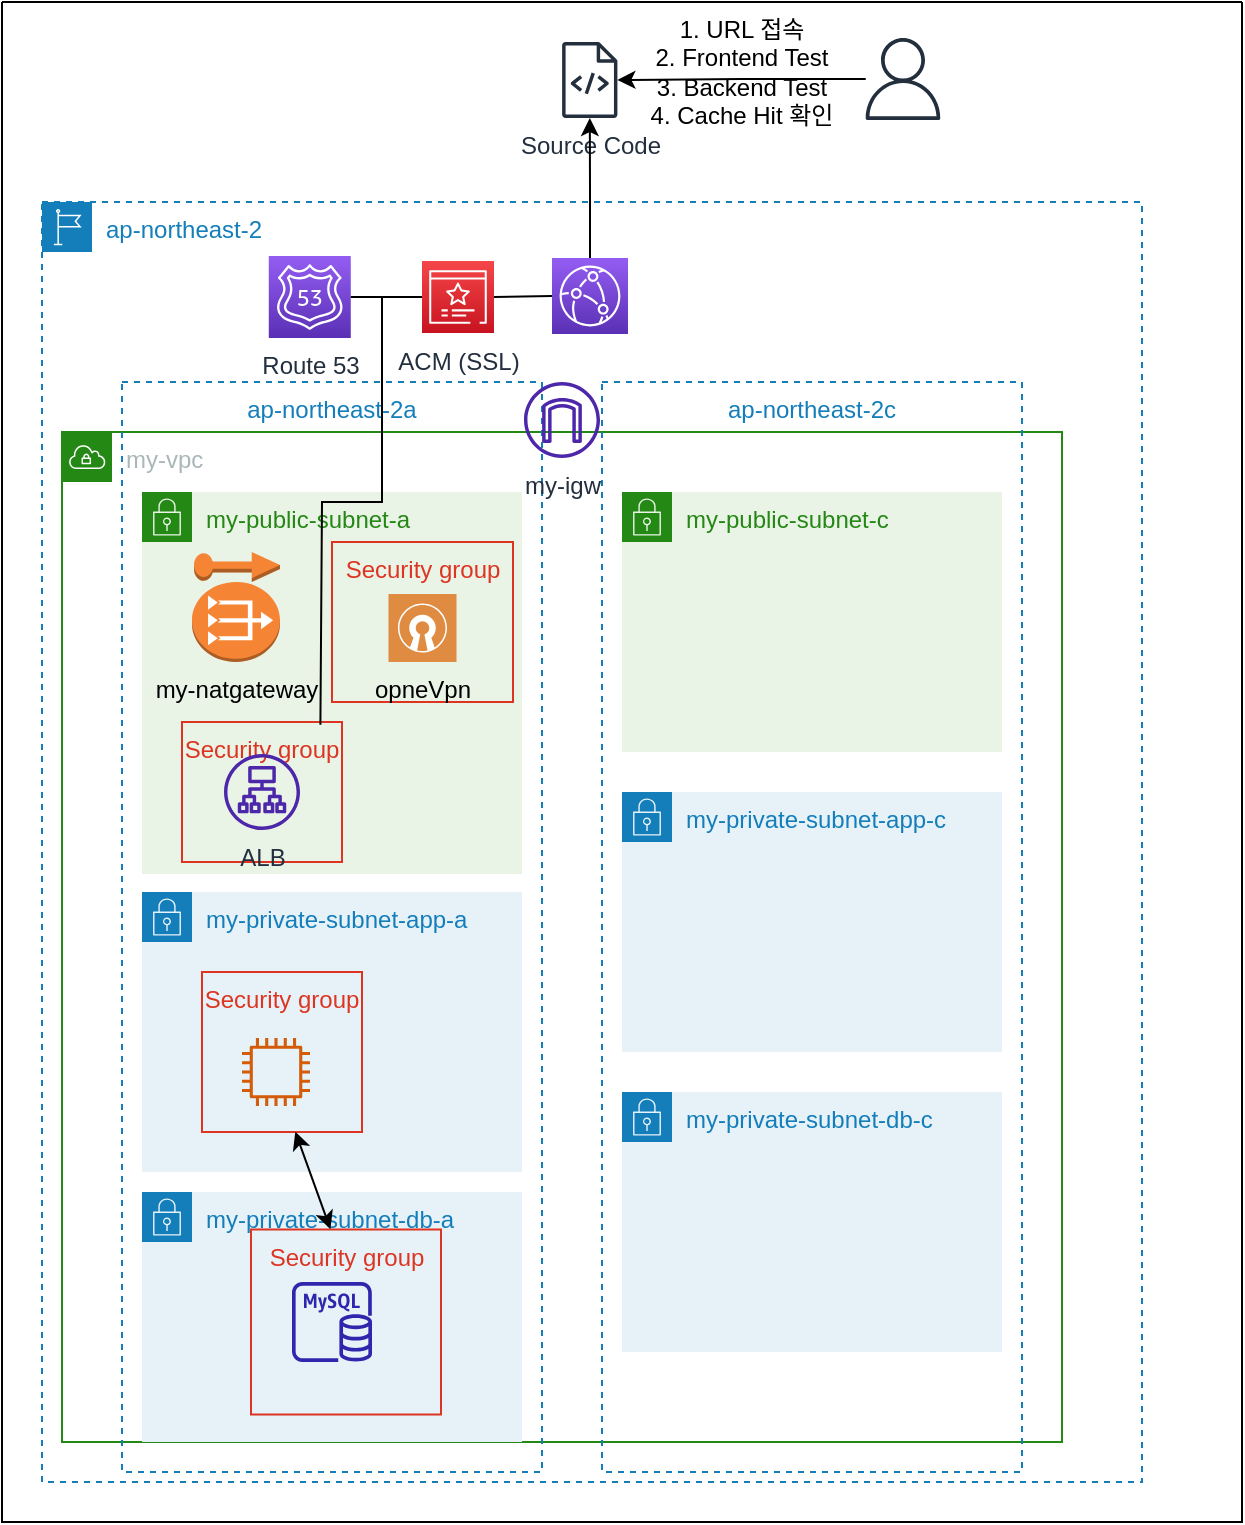 <mxfile version="21.6.6" type="github">
  <diagram name="페이지-1" id="v46Kw6hZMWN8n9hihEqH">
    <mxGraphModel dx="819" dy="898" grid="1" gridSize="10" guides="1" tooltips="1" connect="1" arrows="1" fold="1" page="1" pageScale="1" pageWidth="827" pageHeight="1169" math="0" shadow="0">
      <root>
        <mxCell id="0" />
        <mxCell id="1" parent="0" />
        <mxCell id="Re4XzMObqfCqmsB2IL9Q-99" value="" style="swimlane;startSize=0;" parent="1" vertex="1">
          <mxGeometry x="50" y="50" width="620" height="760" as="geometry" />
        </mxCell>
        <mxCell id="Re4XzMObqfCqmsB2IL9Q-1" value="ap-northeast-2" style="points=[[0,0],[0.25,0],[0.5,0],[0.75,0],[1,0],[1,0.25],[1,0.5],[1,0.75],[1,1],[0.75,1],[0.5,1],[0.25,1],[0,1],[0,0.75],[0,0.5],[0,0.25]];outlineConnect=0;gradientColor=none;html=1;whiteSpace=wrap;fontSize=12;fontStyle=0;container=1;pointerEvents=0;collapsible=0;recursiveResize=0;shape=mxgraph.aws4.group;grIcon=mxgraph.aws4.group_region;strokeColor=#147EBA;fillColor=none;verticalAlign=top;align=left;spacingLeft=30;fontColor=#147EBA;dashed=1;" parent="Re4XzMObqfCqmsB2IL9Q-99" vertex="1">
          <mxGeometry x="20" y="100" width="550" height="640" as="geometry" />
        </mxCell>
        <mxCell id="Re4XzMObqfCqmsB2IL9Q-2" value="my-vpc" style="points=[[0,0],[0.25,0],[0.5,0],[0.75,0],[1,0],[1,0.25],[1,0.5],[1,0.75],[1,1],[0.75,1],[0.5,1],[0.25,1],[0,1],[0,0.75],[0,0.5],[0,0.25]];outlineConnect=0;gradientColor=none;html=1;whiteSpace=wrap;fontSize=12;fontStyle=0;container=1;pointerEvents=0;collapsible=0;recursiveResize=0;shape=mxgraph.aws4.group;grIcon=mxgraph.aws4.group_vpc;strokeColor=#248814;fillColor=none;verticalAlign=top;align=left;spacingLeft=30;fontColor=#AAB7B8;dashed=0;" parent="Re4XzMObqfCqmsB2IL9Q-1" vertex="1">
          <mxGeometry x="10" y="115" width="500" height="505" as="geometry" />
        </mxCell>
        <mxCell id="Re4XzMObqfCqmsB2IL9Q-4" value="ap-northeast-2c" style="fillColor=none;strokeColor=#147EBA;dashed=1;verticalAlign=top;fontStyle=0;fontColor=#147EBA;whiteSpace=wrap;html=1;" parent="Re4XzMObqfCqmsB2IL9Q-2" vertex="1">
          <mxGeometry x="270" y="-25" width="210" height="545" as="geometry" />
        </mxCell>
        <mxCell id="Re4XzMObqfCqmsB2IL9Q-3" value="ap-northeast-2a" style="fillColor=none;strokeColor=#147EBA;dashed=1;verticalAlign=top;fontStyle=0;fontColor=#147EBA;whiteSpace=wrap;html=1;" parent="Re4XzMObqfCqmsB2IL9Q-2" vertex="1">
          <mxGeometry x="30" y="-25" width="210" height="545" as="geometry" />
        </mxCell>
        <mxCell id="Re4XzMObqfCqmsB2IL9Q-5" value="my-public-subnet-a" style="points=[[0,0],[0.25,0],[0.5,0],[0.75,0],[1,0],[1,0.25],[1,0.5],[1,0.75],[1,1],[0.75,1],[0.5,1],[0.25,1],[0,1],[0,0.75],[0,0.5],[0,0.25]];outlineConnect=0;gradientColor=none;html=1;whiteSpace=wrap;fontSize=12;fontStyle=0;container=1;pointerEvents=0;collapsible=0;recursiveResize=0;shape=mxgraph.aws4.group;grIcon=mxgraph.aws4.group_security_group;grStroke=0;strokeColor=#248814;fillColor=#E9F3E6;verticalAlign=top;align=left;spacingLeft=30;fontColor=#248814;dashed=0;" parent="Re4XzMObqfCqmsB2IL9Q-2" vertex="1">
          <mxGeometry x="40" y="30" width="190" height="191" as="geometry" />
        </mxCell>
        <mxCell id="Re4XzMObqfCqmsB2IL9Q-92" value="Security group" style="fillColor=none;strokeColor=#DD3522;verticalAlign=top;fontStyle=0;fontColor=#DD3522;whiteSpace=wrap;html=1;" parent="Re4XzMObqfCqmsB2IL9Q-5" vertex="1">
          <mxGeometry x="95" y="25" width="90.5" height="80" as="geometry" />
        </mxCell>
        <mxCell id="Re4XzMObqfCqmsB2IL9Q-91" value="opneVpn" style="sketch=0;pointerEvents=1;shadow=0;dashed=0;html=1;strokeColor=none;fillColor=#DF8C42;labelPosition=center;verticalLabelPosition=bottom;verticalAlign=top;align=center;outlineConnect=0;shape=mxgraph.veeam2.open_vpn;" parent="Re4XzMObqfCqmsB2IL9Q-5" vertex="1">
          <mxGeometry x="123.25" y="51" width="34" height="34" as="geometry" />
        </mxCell>
        <mxCell id="whf_MD7dpo_F-JLpSCtN-28" value="Security group" style="fillColor=none;strokeColor=#DD3522;verticalAlign=top;fontStyle=0;fontColor=#DD3522;whiteSpace=wrap;html=1;" vertex="1" parent="Re4XzMObqfCqmsB2IL9Q-5">
          <mxGeometry x="20.0" y="115" width="80" height="70" as="geometry" />
        </mxCell>
        <mxCell id="whf_MD7dpo_F-JLpSCtN-2" value="ALB" style="sketch=0;outlineConnect=0;fontColor=#232F3E;gradientColor=none;fillColor=#4D27AA;strokeColor=none;dashed=0;verticalLabelPosition=bottom;verticalAlign=top;align=center;html=1;fontSize=12;fontStyle=0;aspect=fixed;pointerEvents=1;shape=mxgraph.aws4.application_load_balancer;" vertex="1" parent="Re4XzMObqfCqmsB2IL9Q-5">
          <mxGeometry x="41" y="131" width="38" height="38" as="geometry" />
        </mxCell>
        <mxCell id="Re4XzMObqfCqmsB2IL9Q-6" value="my-private-subnet-app-a" style="points=[[0,0],[0.25,0],[0.5,0],[0.75,0],[1,0],[1,0.25],[1,0.5],[1,0.75],[1,1],[0.75,1],[0.5,1],[0.25,1],[0,1],[0,0.75],[0,0.5],[0,0.25]];outlineConnect=0;gradientColor=none;html=1;whiteSpace=wrap;fontSize=12;fontStyle=0;container=1;pointerEvents=0;collapsible=0;recursiveResize=0;shape=mxgraph.aws4.group;grIcon=mxgraph.aws4.group_security_group;grStroke=0;strokeColor=#147EBA;fillColor=#E6F2F8;verticalAlign=top;align=left;spacingLeft=30;fontColor=#147EBA;dashed=0;" parent="Re4XzMObqfCqmsB2IL9Q-2" vertex="1">
          <mxGeometry x="40" y="230" width="190" height="140" as="geometry" />
        </mxCell>
        <mxCell id="whf_MD7dpo_F-JLpSCtN-25" value="Security group" style="fillColor=none;strokeColor=#DD3522;verticalAlign=top;fontStyle=0;fontColor=#DD3522;whiteSpace=wrap;html=1;" vertex="1" parent="Re4XzMObqfCqmsB2IL9Q-6">
          <mxGeometry x="30" y="40" width="80" height="80" as="geometry" />
        </mxCell>
        <mxCell id="whf_MD7dpo_F-JLpSCtN-27" value="" style="sketch=0;outlineConnect=0;fontColor=#232F3E;gradientColor=none;fillColor=#D45B07;strokeColor=none;dashed=0;verticalLabelPosition=bottom;verticalAlign=top;align=center;html=1;fontSize=12;fontStyle=0;aspect=fixed;pointerEvents=1;shape=mxgraph.aws4.instance2;" vertex="1" parent="Re4XzMObqfCqmsB2IL9Q-6">
          <mxGeometry x="50" y="73" width="34" height="34" as="geometry" />
        </mxCell>
        <mxCell id="Re4XzMObqfCqmsB2IL9Q-7" value="my-private-subnet-db-a" style="points=[[0,0],[0.25,0],[0.5,0],[0.75,0],[1,0],[1,0.25],[1,0.5],[1,0.75],[1,1],[0.75,1],[0.5,1],[0.25,1],[0,1],[0,0.75],[0,0.5],[0,0.25]];outlineConnect=0;gradientColor=none;html=1;whiteSpace=wrap;fontSize=12;fontStyle=0;container=1;pointerEvents=0;collapsible=0;recursiveResize=0;shape=mxgraph.aws4.group;grIcon=mxgraph.aws4.group_security_group;grStroke=0;strokeColor=#147EBA;fillColor=#E6F2F8;verticalAlign=top;align=left;spacingLeft=30;fontColor=#147EBA;dashed=0;" parent="Re4XzMObqfCqmsB2IL9Q-2" vertex="1">
          <mxGeometry x="40" y="380" width="190" height="125" as="geometry" />
        </mxCell>
        <mxCell id="whf_MD7dpo_F-JLpSCtN-26" value="Security group" style="fillColor=none;strokeColor=#DD3522;verticalAlign=top;fontStyle=0;fontColor=#DD3522;whiteSpace=wrap;html=1;" vertex="1" parent="Re4XzMObqfCqmsB2IL9Q-7">
          <mxGeometry x="54.5" y="18.75" width="95" height="92.5" as="geometry" />
        </mxCell>
        <mxCell id="Re4XzMObqfCqmsB2IL9Q-8" value="my-public-subnet-c" style="points=[[0,0],[0.25,0],[0.5,0],[0.75,0],[1,0],[1,0.25],[1,0.5],[1,0.75],[1,1],[0.75,1],[0.5,1],[0.25,1],[0,1],[0,0.75],[0,0.5],[0,0.25]];outlineConnect=0;gradientColor=none;html=1;whiteSpace=wrap;fontSize=12;fontStyle=0;container=1;pointerEvents=0;collapsible=0;recursiveResize=0;shape=mxgraph.aws4.group;grIcon=mxgraph.aws4.group_security_group;grStroke=0;strokeColor=#248814;fillColor=#E9F3E6;verticalAlign=top;align=left;spacingLeft=30;fontColor=#248814;dashed=0;" parent="Re4XzMObqfCqmsB2IL9Q-2" vertex="1">
          <mxGeometry x="280" y="30" width="190" height="130" as="geometry" />
        </mxCell>
        <mxCell id="Re4XzMObqfCqmsB2IL9Q-10" value="my-private-subnet-app-c" style="points=[[0,0],[0.25,0],[0.5,0],[0.75,0],[1,0],[1,0.25],[1,0.5],[1,0.75],[1,1],[0.75,1],[0.5,1],[0.25,1],[0,1],[0,0.75],[0,0.5],[0,0.25]];outlineConnect=0;gradientColor=none;html=1;whiteSpace=wrap;fontSize=12;fontStyle=0;container=1;pointerEvents=0;collapsible=0;recursiveResize=0;shape=mxgraph.aws4.group;grIcon=mxgraph.aws4.group_security_group;grStroke=0;strokeColor=#147EBA;fillColor=#E6F2F8;verticalAlign=top;align=left;spacingLeft=30;fontColor=#147EBA;dashed=0;" parent="Re4XzMObqfCqmsB2IL9Q-2" vertex="1">
          <mxGeometry x="280" y="180" width="190" height="130" as="geometry" />
        </mxCell>
        <mxCell id="Re4XzMObqfCqmsB2IL9Q-11" value="my-private-subnet-db-c" style="points=[[0,0],[0.25,0],[0.5,0],[0.75,0],[1,0],[1,0.25],[1,0.5],[1,0.75],[1,1],[0.75,1],[0.5,1],[0.25,1],[0,1],[0,0.75],[0,0.5],[0,0.25]];outlineConnect=0;gradientColor=none;html=1;whiteSpace=wrap;fontSize=12;fontStyle=0;container=1;pointerEvents=0;collapsible=0;recursiveResize=0;shape=mxgraph.aws4.group;grIcon=mxgraph.aws4.group_security_group;grStroke=0;strokeColor=#147EBA;fillColor=#E6F2F8;verticalAlign=top;align=left;spacingLeft=30;fontColor=#147EBA;dashed=0;" parent="Re4XzMObqfCqmsB2IL9Q-2" vertex="1">
          <mxGeometry x="280" y="330" width="190" height="130" as="geometry" />
        </mxCell>
        <mxCell id="Re4XzMObqfCqmsB2IL9Q-90" value="" style="outlineConnect=0;dashed=0;verticalLabelPosition=bottom;verticalAlign=top;align=center;html=1;shape=mxgraph.aws3.elastic_ip;fillColor=#F58534;gradientColor=none;" parent="Re4XzMObqfCqmsB2IL9Q-2" vertex="1">
          <mxGeometry x="66" y="60" width="43" height="15" as="geometry" />
        </mxCell>
        <mxCell id="Re4XzMObqfCqmsB2IL9Q-12" value="my-natgateway" style="outlineConnect=0;dashed=0;verticalLabelPosition=bottom;verticalAlign=top;align=center;html=1;shape=mxgraph.aws3.vpc_nat_gateway;fillColor=#F58534;gradientColor=none;" parent="Re4XzMObqfCqmsB2IL9Q-2" vertex="1">
          <mxGeometry x="65" y="75" width="44" height="40" as="geometry" />
        </mxCell>
        <mxCell id="whf_MD7dpo_F-JLpSCtN-22" value="" style="sketch=0;outlineConnect=0;fontColor=#232F3E;gradientColor=none;fillColor=#2E27AD;strokeColor=none;dashed=0;verticalLabelPosition=bottom;verticalAlign=top;align=center;html=1;fontSize=12;fontStyle=0;aspect=fixed;pointerEvents=1;shape=mxgraph.aws4.rds_mysql_instance;" vertex="1" parent="Re4XzMObqfCqmsB2IL9Q-2">
          <mxGeometry x="115" y="425" width="40" height="40" as="geometry" />
        </mxCell>
        <mxCell id="whf_MD7dpo_F-JLpSCtN-23" value="" style="endArrow=classic;startArrow=classic;html=1;rounded=0;entryX=0.583;entryY=0.998;entryDx=0;entryDy=0;entryPerimeter=0;exitX=0.418;exitY=-0.002;exitDx=0;exitDy=0;exitPerimeter=0;" edge="1" parent="Re4XzMObqfCqmsB2IL9Q-2" source="whf_MD7dpo_F-JLpSCtN-26" target="whf_MD7dpo_F-JLpSCtN-25">
          <mxGeometry width="50" height="50" relative="1" as="geometry">
            <mxPoint x="130" y="425" as="sourcePoint" />
            <mxPoint x="108" y="360" as="targetPoint" />
          </mxGeometry>
        </mxCell>
        <mxCell id="Re4XzMObqfCqmsB2IL9Q-41" value="my-igw" style="sketch=0;outlineConnect=0;fontColor=#232F3E;gradientColor=none;fillColor=#4D27AA;strokeColor=none;dashed=0;verticalLabelPosition=bottom;verticalAlign=top;align=center;html=1;fontSize=12;fontStyle=0;aspect=fixed;pointerEvents=1;shape=mxgraph.aws4.internet_gateway;" parent="Re4XzMObqfCqmsB2IL9Q-1" vertex="1">
          <mxGeometry x="241" y="90" width="38" height="38" as="geometry" />
        </mxCell>
        <mxCell id="whf_MD7dpo_F-JLpSCtN-1" value="Route 53" style="sketch=0;points=[[0,0,0],[0.25,0,0],[0.5,0,0],[0.75,0,0],[1,0,0],[0,1,0],[0.25,1,0],[0.5,1,0],[0.75,1,0],[1,1,0],[0,0.25,0],[0,0.5,0],[0,0.75,0],[1,0.25,0],[1,0.5,0],[1,0.75,0]];outlineConnect=0;fontColor=#232F3E;gradientColor=#945DF2;gradientDirection=north;fillColor=#5A30B5;strokeColor=#ffffff;dashed=0;verticalLabelPosition=bottom;verticalAlign=top;align=center;html=1;fontSize=12;fontStyle=0;aspect=fixed;shape=mxgraph.aws4.resourceIcon;resIcon=mxgraph.aws4.route_53;" vertex="1" parent="Re4XzMObqfCqmsB2IL9Q-1">
          <mxGeometry x="113.39" y="27" width="41" height="41" as="geometry" />
        </mxCell>
        <mxCell id="whf_MD7dpo_F-JLpSCtN-10" value="ACM (SSL)" style="sketch=0;points=[[0,0,0],[0.25,0,0],[0.5,0,0],[0.75,0,0],[1,0,0],[0,1,0],[0.25,1,0],[0.5,1,0],[0.75,1,0],[1,1,0],[0,0.25,0],[0,0.5,0],[0,0.75,0],[1,0.25,0],[1,0.5,0],[1,0.75,0]];outlineConnect=0;fontColor=#232F3E;gradientColor=#F54749;gradientDirection=north;fillColor=#C7131F;strokeColor=#ffffff;dashed=0;verticalLabelPosition=bottom;verticalAlign=top;align=center;html=1;fontSize=12;fontStyle=0;aspect=fixed;shape=mxgraph.aws4.resourceIcon;resIcon=mxgraph.aws4.certificate_manager_3;" vertex="1" parent="Re4XzMObqfCqmsB2IL9Q-1">
          <mxGeometry x="190" y="29.5" width="36" height="36" as="geometry" />
        </mxCell>
        <mxCell id="whf_MD7dpo_F-JLpSCtN-30" value="" style="endArrow=none;html=1;rounded=0;exitX=1;exitY=0.5;exitDx=0;exitDy=0;exitPerimeter=0;entryX=0;entryY=0.5;entryDx=0;entryDy=0;entryPerimeter=0;" edge="1" parent="Re4XzMObqfCqmsB2IL9Q-1" source="whf_MD7dpo_F-JLpSCtN-1" target="whf_MD7dpo_F-JLpSCtN-10">
          <mxGeometry width="50" height="50" relative="1" as="geometry">
            <mxPoint x="270" y="70" as="sourcePoint" />
            <mxPoint x="320" y="20" as="targetPoint" />
          </mxGeometry>
        </mxCell>
        <mxCell id="whf_MD7dpo_F-JLpSCtN-31" value="" style="sketch=0;points=[[0,0,0],[0.25,0,0],[0.5,0,0],[0.75,0,0],[1,0,0],[0,1,0],[0.25,1,0],[0.5,1,0],[0.75,1,0],[1,1,0],[0,0.25,0],[0,0.5,0],[0,0.75,0],[1,0.25,0],[1,0.5,0],[1,0.75,0]];outlineConnect=0;fontColor=#232F3E;gradientColor=#945DF2;gradientDirection=north;fillColor=#5A30B5;strokeColor=#ffffff;dashed=0;verticalLabelPosition=bottom;verticalAlign=top;align=center;html=1;fontSize=12;fontStyle=0;aspect=fixed;shape=mxgraph.aws4.resourceIcon;resIcon=mxgraph.aws4.cloudfront;" vertex="1" parent="Re4XzMObqfCqmsB2IL9Q-1">
          <mxGeometry x="255" y="28" width="38" height="38" as="geometry" />
        </mxCell>
        <mxCell id="whf_MD7dpo_F-JLpSCtN-32" value="" style="endArrow=none;html=1;rounded=0;exitX=1;exitY=0.5;exitDx=0;exitDy=0;exitPerimeter=0;entryX=0;entryY=0.5;entryDx=0;entryDy=0;entryPerimeter=0;" edge="1" parent="Re4XzMObqfCqmsB2IL9Q-1" source="whf_MD7dpo_F-JLpSCtN-10" target="whf_MD7dpo_F-JLpSCtN-31">
          <mxGeometry width="50" height="50" relative="1" as="geometry">
            <mxPoint x="164" y="58" as="sourcePoint" />
            <mxPoint x="200" y="58" as="targetPoint" />
          </mxGeometry>
        </mxCell>
        <mxCell id="whf_MD7dpo_F-JLpSCtN-34" value="" style="endArrow=none;html=1;rounded=0;entryX=0.865;entryY=0.02;entryDx=0;entryDy=0;entryPerimeter=0;" edge="1" parent="Re4XzMObqfCqmsB2IL9Q-1" target="whf_MD7dpo_F-JLpSCtN-28">
          <mxGeometry width="50" height="50" relative="1" as="geometry">
            <mxPoint x="170" y="48" as="sourcePoint" />
            <mxPoint x="400" y="20" as="targetPoint" />
            <Array as="points">
              <mxPoint x="170" y="110" />
              <mxPoint x="170" y="150" />
              <mxPoint x="140" y="150" />
            </Array>
          </mxGeometry>
        </mxCell>
        <mxCell id="whf_MD7dpo_F-JLpSCtN-3" value="Source Code" style="sketch=0;outlineConnect=0;fontColor=#232F3E;gradientColor=none;fillColor=#232F3D;strokeColor=none;dashed=0;verticalLabelPosition=bottom;verticalAlign=top;align=center;html=1;fontSize=12;fontStyle=0;aspect=fixed;pointerEvents=1;shape=mxgraph.aws4.source_code;" vertex="1" parent="Re4XzMObqfCqmsB2IL9Q-99">
          <mxGeometry x="280" y="20" width="27.77" height="38" as="geometry" />
        </mxCell>
        <mxCell id="whf_MD7dpo_F-JLpSCtN-5" style="edgeStyle=orthogonalEdgeStyle;rounded=0;orthogonalLoop=1;jettySize=auto;html=1;" edge="1" parent="Re4XzMObqfCqmsB2IL9Q-99" source="whf_MD7dpo_F-JLpSCtN-4" target="whf_MD7dpo_F-JLpSCtN-3">
          <mxGeometry relative="1" as="geometry" />
        </mxCell>
        <mxCell id="whf_MD7dpo_F-JLpSCtN-4" value="" style="sketch=0;outlineConnect=0;fontColor=#232F3E;gradientColor=none;fillColor=#232F3D;strokeColor=none;dashed=0;verticalLabelPosition=bottom;verticalAlign=top;align=center;html=1;fontSize=12;fontStyle=0;aspect=fixed;pointerEvents=1;shape=mxgraph.aws4.user;" vertex="1" parent="Re4XzMObqfCqmsB2IL9Q-99">
          <mxGeometry x="430" y="18" width="41" height="41" as="geometry" />
        </mxCell>
        <mxCell id="whf_MD7dpo_F-JLpSCtN-6" value="1. URL 접속&lt;br&gt;2. Frontend Test&lt;br&gt;3. Backend Test&lt;br&gt;4. Cache Hit 확인" style="text;html=1;strokeColor=none;fillColor=none;align=center;verticalAlign=middle;whiteSpace=wrap;rounded=0;" vertex="1" parent="Re4XzMObqfCqmsB2IL9Q-99">
          <mxGeometry x="320" y="20" width="100" height="30" as="geometry" />
        </mxCell>
        <mxCell id="whf_MD7dpo_F-JLpSCtN-33" style="edgeStyle=orthogonalEdgeStyle;rounded=0;orthogonalLoop=1;jettySize=auto;html=1;" edge="1" parent="Re4XzMObqfCqmsB2IL9Q-99" source="whf_MD7dpo_F-JLpSCtN-31" target="whf_MD7dpo_F-JLpSCtN-3">
          <mxGeometry relative="1" as="geometry" />
        </mxCell>
      </root>
    </mxGraphModel>
  </diagram>
</mxfile>
